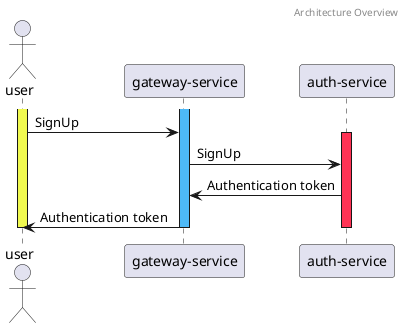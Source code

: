 
@startuml Architecture Overview

header Architecture Overview

actor "user"

activate "user" #f1fa50
activate "gateway-service" #4db9f7
"user" -> "gateway-service": SignUp
activate "auth-service" #ff3355
"gateway-service" -> "auth-service": SignUp
"auth-service" -> "gateway-service": Authentication token
"gateway-service" -> "user": Authentication token

deactivate "auth-service" 
deactivate "gateway-service" 
deactivate "user" 

@enduml
 